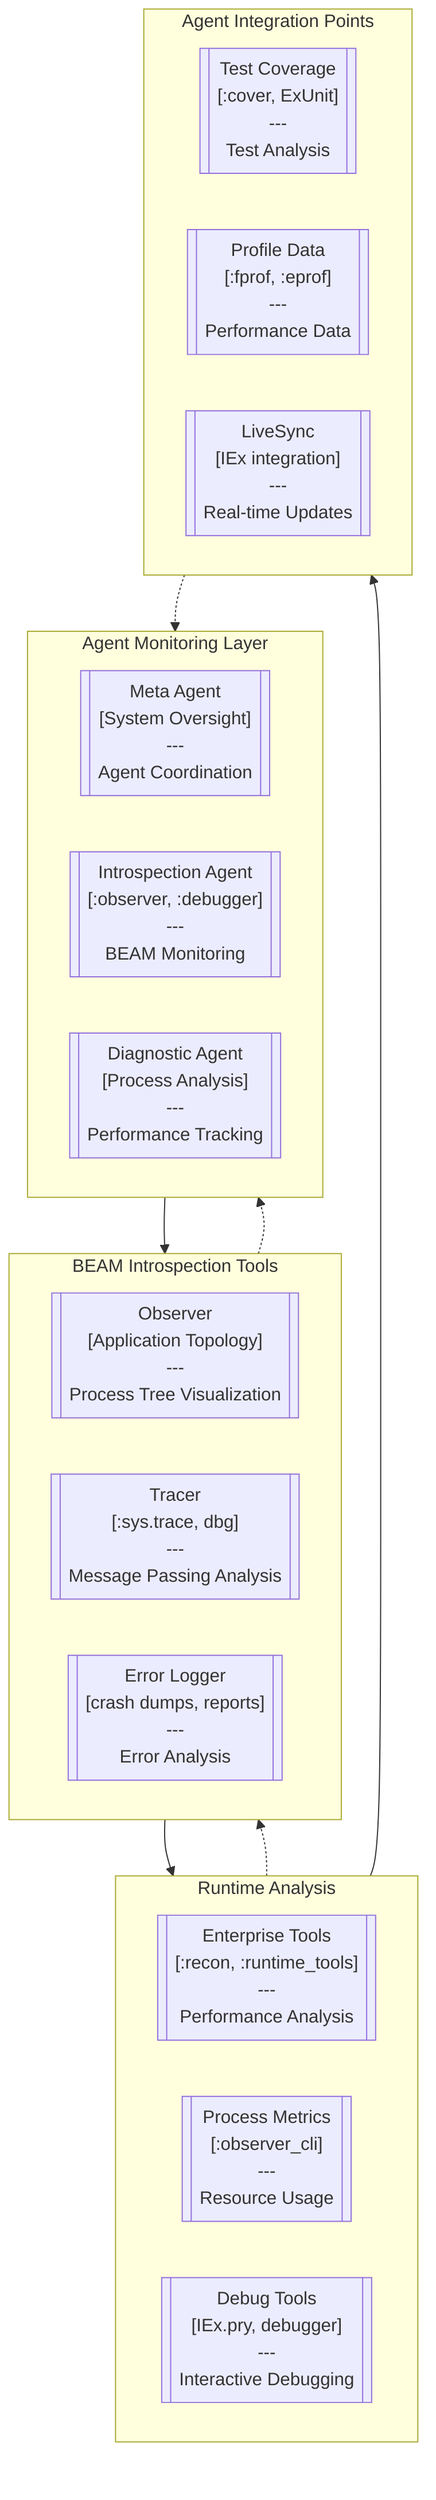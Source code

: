 graph TD
    subgraph Agent_System["Agent Monitoring Layer"]
        MA[["Meta Agent
        [System Oversight]
        ---
        Agent Coordination"]]
        
        IA[["Introspection Agent
        [:observer, :debugger]
        ---
        BEAM Monitoring"]]
        
        DA[["Diagnostic Agent
        [Process Analysis]
        ---
        Performance Tracking"]]
    end

    subgraph BEAM_Tools["BEAM Introspection Tools"]
        OB[["Observer
        [Application Topology]
        ---
        Process Tree Visualization"]]
        
        TR[["Tracer
        [:sys.trace, dbg]
        ---
        Message Passing Analysis"]]
        
        ER[["Error Logger
        [crash dumps, reports]
        ---
        Error Analysis"]]
    end

    subgraph Runtime_Analysis["Runtime Analysis"]
        ET[["Enterprise Tools
        [:recon, :runtime_tools]
        ---
        Performance Analysis"]]
        
        PM[["Process Metrics
        [:observer_cli]
        ---
        Resource Usage"]]
        
        DT[["Debug Tools
        [IEx.pry, debugger]
        ---
        Interactive Debugging"]]
    end

    subgraph Integration_Points["Agent Integration Points"]
        TC[["Test Coverage
        [:cover, ExUnit]
        ---
        Test Analysis"]]
        
        PF[["Profile Data
        [:fprof, :eprof]
        ---
        Performance Data"]]
        
        LS[["LiveSync
        [IEx integration]
        ---
        Real-time Updates"]]
    end

    %% Core connections
    Agent_System --> BEAM_Tools
    BEAM_Tools --> Runtime_Analysis
    Runtime_Analysis --> Integration_Points

    %% Feedback loops
    Integration_Points -.-> Agent_System
    Runtime_Analysis -.-> BEAM_Tools
    BEAM_Tools -.-> Agent_System